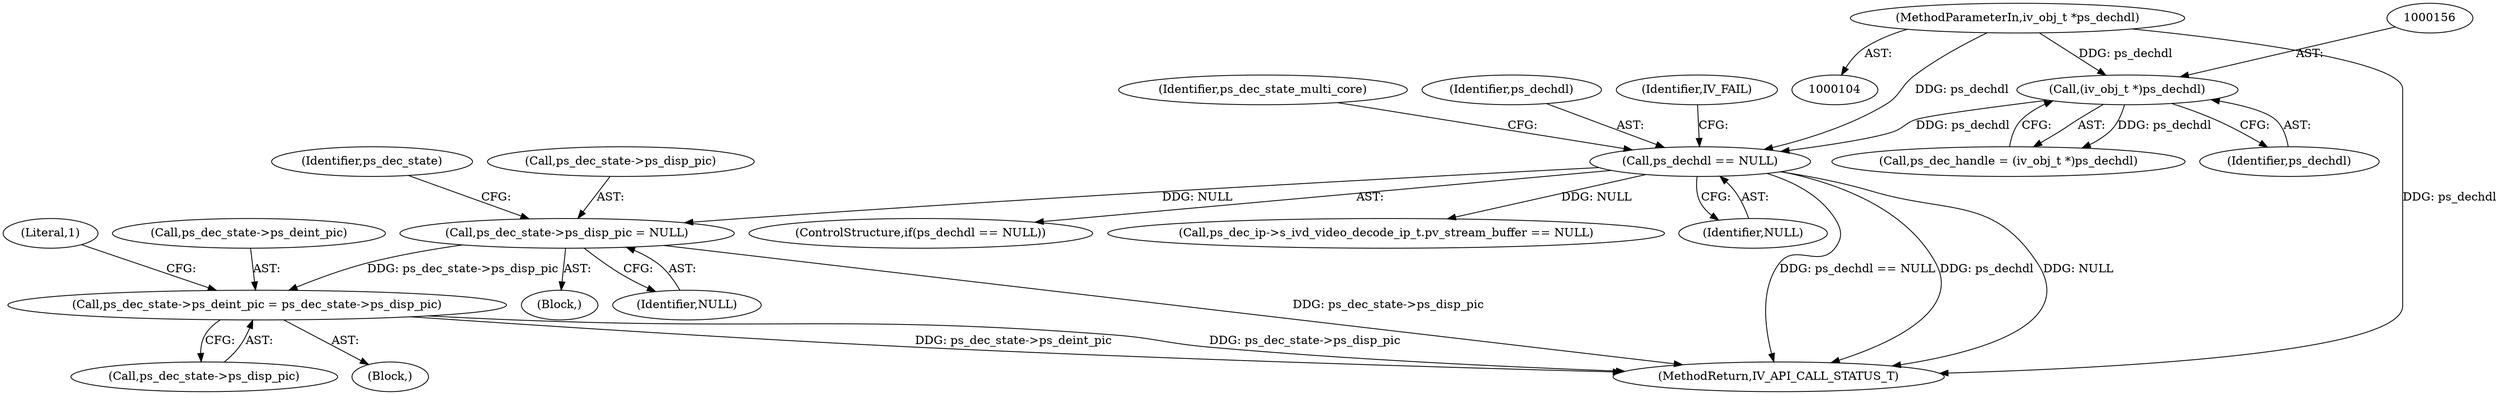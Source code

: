 digraph "0_Android_a86eb798d077b9b25c8f8c77e3c02c2f287c1ce7@pointer" {
"1001604" [label="(Call,ps_dec_state->ps_deint_pic = ps_dec_state->ps_disp_pic)"];
"1000239" [label="(Call,ps_dec_state->ps_disp_pic = NULL)"];
"1000159" [label="(Call,ps_dechdl == NULL)"];
"1000155" [label="(Call,(iv_obj_t *)ps_dechdl)"];
"1000105" [label="(MethodParameterIn,iv_obj_t *ps_dechdl)"];
"1000160" [label="(Identifier,ps_dechdl)"];
"1000153" [label="(Call,ps_dec_handle = (iv_obj_t *)ps_dechdl)"];
"1000157" [label="(Identifier,ps_dechdl)"];
"1000158" [label="(ControlStructure,if(ps_dechdl == NULL))"];
"1000239" [label="(Call,ps_dec_state->ps_disp_pic = NULL)"];
"1001613" [label="(Literal,1)"];
"1001604" [label="(Call,ps_dec_state->ps_deint_pic = ps_dec_state->ps_disp_pic)"];
"1000164" [label="(Identifier,IV_FAIL)"];
"1000105" [label="(MethodParameterIn,iv_obj_t *ps_dechdl)"];
"1000265" [label="(Call,ps_dec_ip->s_ivd_video_decode_ip_t.pv_stream_buffer == NULL)"];
"1000161" [label="(Identifier,NULL)"];
"1001608" [label="(Call,ps_dec_state->ps_disp_pic)"];
"1000159" [label="(Call,ps_dechdl == NULL)"];
"1001588" [label="(Block,)"];
"1000155" [label="(Call,(iv_obj_t *)ps_dechdl)"];
"1000108" [label="(Block,)"];
"1000166" [label="(Identifier,ps_dec_state_multi_core)"];
"1000246" [label="(Identifier,ps_dec_state)"];
"1000243" [label="(Identifier,NULL)"];
"1001605" [label="(Call,ps_dec_state->ps_deint_pic)"];
"1000240" [label="(Call,ps_dec_state->ps_disp_pic)"];
"1001695" [label="(MethodReturn,IV_API_CALL_STATUS_T)"];
"1001604" -> "1001588"  [label="AST: "];
"1001604" -> "1001608"  [label="CFG: "];
"1001605" -> "1001604"  [label="AST: "];
"1001608" -> "1001604"  [label="AST: "];
"1001613" -> "1001604"  [label="CFG: "];
"1001604" -> "1001695"  [label="DDG: ps_dec_state->ps_deint_pic"];
"1001604" -> "1001695"  [label="DDG: ps_dec_state->ps_disp_pic"];
"1000239" -> "1001604"  [label="DDG: ps_dec_state->ps_disp_pic"];
"1000239" -> "1000108"  [label="AST: "];
"1000239" -> "1000243"  [label="CFG: "];
"1000240" -> "1000239"  [label="AST: "];
"1000243" -> "1000239"  [label="AST: "];
"1000246" -> "1000239"  [label="CFG: "];
"1000239" -> "1001695"  [label="DDG: ps_dec_state->ps_disp_pic"];
"1000159" -> "1000239"  [label="DDG: NULL"];
"1000159" -> "1000158"  [label="AST: "];
"1000159" -> "1000161"  [label="CFG: "];
"1000160" -> "1000159"  [label="AST: "];
"1000161" -> "1000159"  [label="AST: "];
"1000164" -> "1000159"  [label="CFG: "];
"1000166" -> "1000159"  [label="CFG: "];
"1000159" -> "1001695"  [label="DDG: ps_dechdl == NULL"];
"1000159" -> "1001695"  [label="DDG: ps_dechdl"];
"1000159" -> "1001695"  [label="DDG: NULL"];
"1000155" -> "1000159"  [label="DDG: ps_dechdl"];
"1000105" -> "1000159"  [label="DDG: ps_dechdl"];
"1000159" -> "1000265"  [label="DDG: NULL"];
"1000155" -> "1000153"  [label="AST: "];
"1000155" -> "1000157"  [label="CFG: "];
"1000156" -> "1000155"  [label="AST: "];
"1000157" -> "1000155"  [label="AST: "];
"1000153" -> "1000155"  [label="CFG: "];
"1000155" -> "1000153"  [label="DDG: ps_dechdl"];
"1000105" -> "1000155"  [label="DDG: ps_dechdl"];
"1000105" -> "1000104"  [label="AST: "];
"1000105" -> "1001695"  [label="DDG: ps_dechdl"];
}
